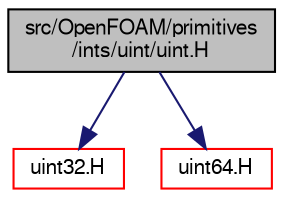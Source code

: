 digraph "src/OpenFOAM/primitives/ints/uint/uint.H"
{
  bgcolor="transparent";
  edge [fontname="FreeSans",fontsize="10",labelfontname="FreeSans",labelfontsize="10"];
  node [fontname="FreeSans",fontsize="10",shape=record];
  Node1 [label="src/OpenFOAM/primitives\l/ints/uint/uint.H",height=0.2,width=0.4,color="black", fillcolor="grey75", style="filled" fontcolor="black"];
  Node1 -> Node2 [color="midnightblue",fontsize="10",style="solid",fontname="FreeSans"];
  Node2 [label="uint32.H",height=0.2,width=0.4,color="red",URL="$a08432.html",tooltip="32bit uinteger "];
  Node1 -> Node3 [color="midnightblue",fontsize="10",style="solid",fontname="FreeSans"];
  Node3 [label="uint64.H",height=0.2,width=0.4,color="red",URL="$a08435.html",tooltip="64bit uinteger "];
}
